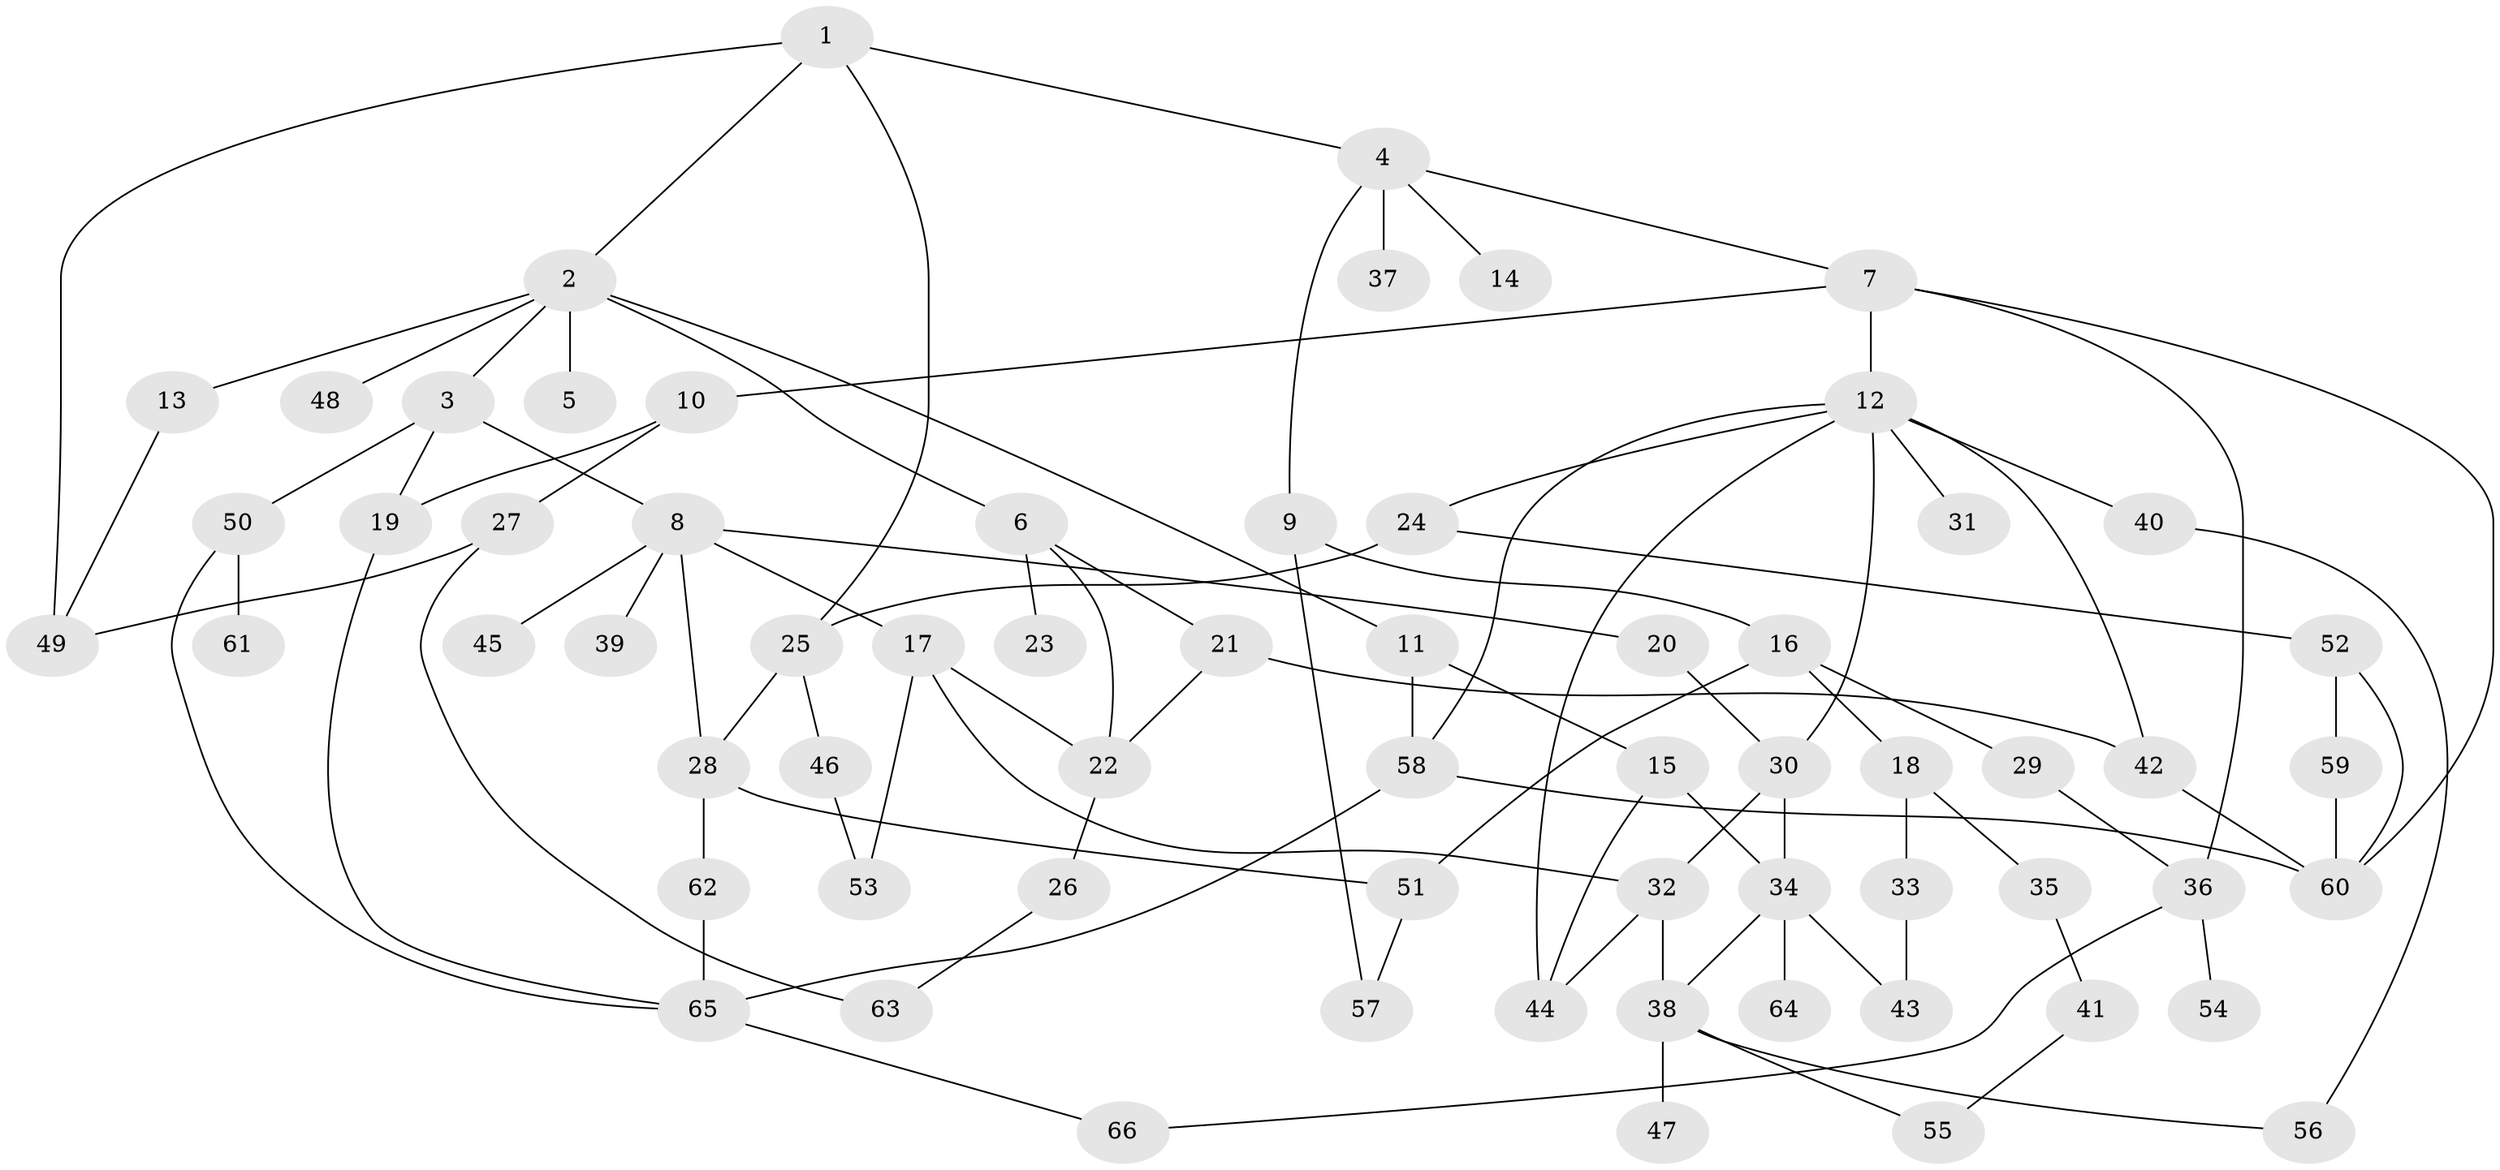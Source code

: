 // Generated by graph-tools (version 1.1) at 2025/34/03/09/25 02:34:06]
// undirected, 66 vertices, 96 edges
graph export_dot {
graph [start="1"]
  node [color=gray90,style=filled];
  1;
  2;
  3;
  4;
  5;
  6;
  7;
  8;
  9;
  10;
  11;
  12;
  13;
  14;
  15;
  16;
  17;
  18;
  19;
  20;
  21;
  22;
  23;
  24;
  25;
  26;
  27;
  28;
  29;
  30;
  31;
  32;
  33;
  34;
  35;
  36;
  37;
  38;
  39;
  40;
  41;
  42;
  43;
  44;
  45;
  46;
  47;
  48;
  49;
  50;
  51;
  52;
  53;
  54;
  55;
  56;
  57;
  58;
  59;
  60;
  61;
  62;
  63;
  64;
  65;
  66;
  1 -- 2;
  1 -- 4;
  1 -- 25;
  1 -- 49;
  2 -- 3;
  2 -- 5;
  2 -- 6;
  2 -- 11;
  2 -- 13;
  2 -- 48;
  3 -- 8;
  3 -- 50;
  3 -- 19;
  4 -- 7;
  4 -- 9;
  4 -- 14;
  4 -- 37;
  6 -- 21;
  6 -- 23;
  6 -- 22;
  7 -- 10;
  7 -- 12;
  7 -- 36;
  7 -- 60;
  8 -- 17;
  8 -- 20;
  8 -- 28;
  8 -- 39;
  8 -- 45;
  9 -- 16;
  9 -- 57;
  10 -- 19;
  10 -- 27;
  11 -- 15;
  11 -- 58;
  12 -- 24;
  12 -- 31;
  12 -- 40;
  12 -- 44;
  12 -- 58;
  12 -- 42;
  12 -- 30;
  13 -- 49;
  15 -- 34;
  15 -- 44;
  16 -- 18;
  16 -- 29;
  16 -- 51;
  17 -- 22;
  17 -- 32;
  17 -- 53;
  18 -- 33;
  18 -- 35;
  19 -- 65;
  20 -- 30;
  21 -- 42;
  21 -- 22;
  22 -- 26;
  24 -- 25;
  24 -- 52;
  25 -- 46;
  25 -- 28;
  26 -- 63;
  27 -- 49;
  27 -- 63;
  28 -- 62;
  28 -- 51;
  29 -- 36;
  30 -- 32;
  30 -- 34;
  32 -- 38;
  32 -- 44;
  33 -- 43;
  34 -- 43;
  34 -- 64;
  34 -- 38;
  35 -- 41;
  36 -- 54;
  36 -- 66;
  38 -- 47;
  38 -- 55;
  38 -- 56;
  40 -- 56;
  41 -- 55;
  42 -- 60;
  46 -- 53;
  50 -- 61;
  50 -- 65;
  51 -- 57;
  52 -- 59;
  52 -- 60;
  58 -- 60;
  58 -- 65;
  59 -- 60;
  62 -- 65;
  65 -- 66;
}

